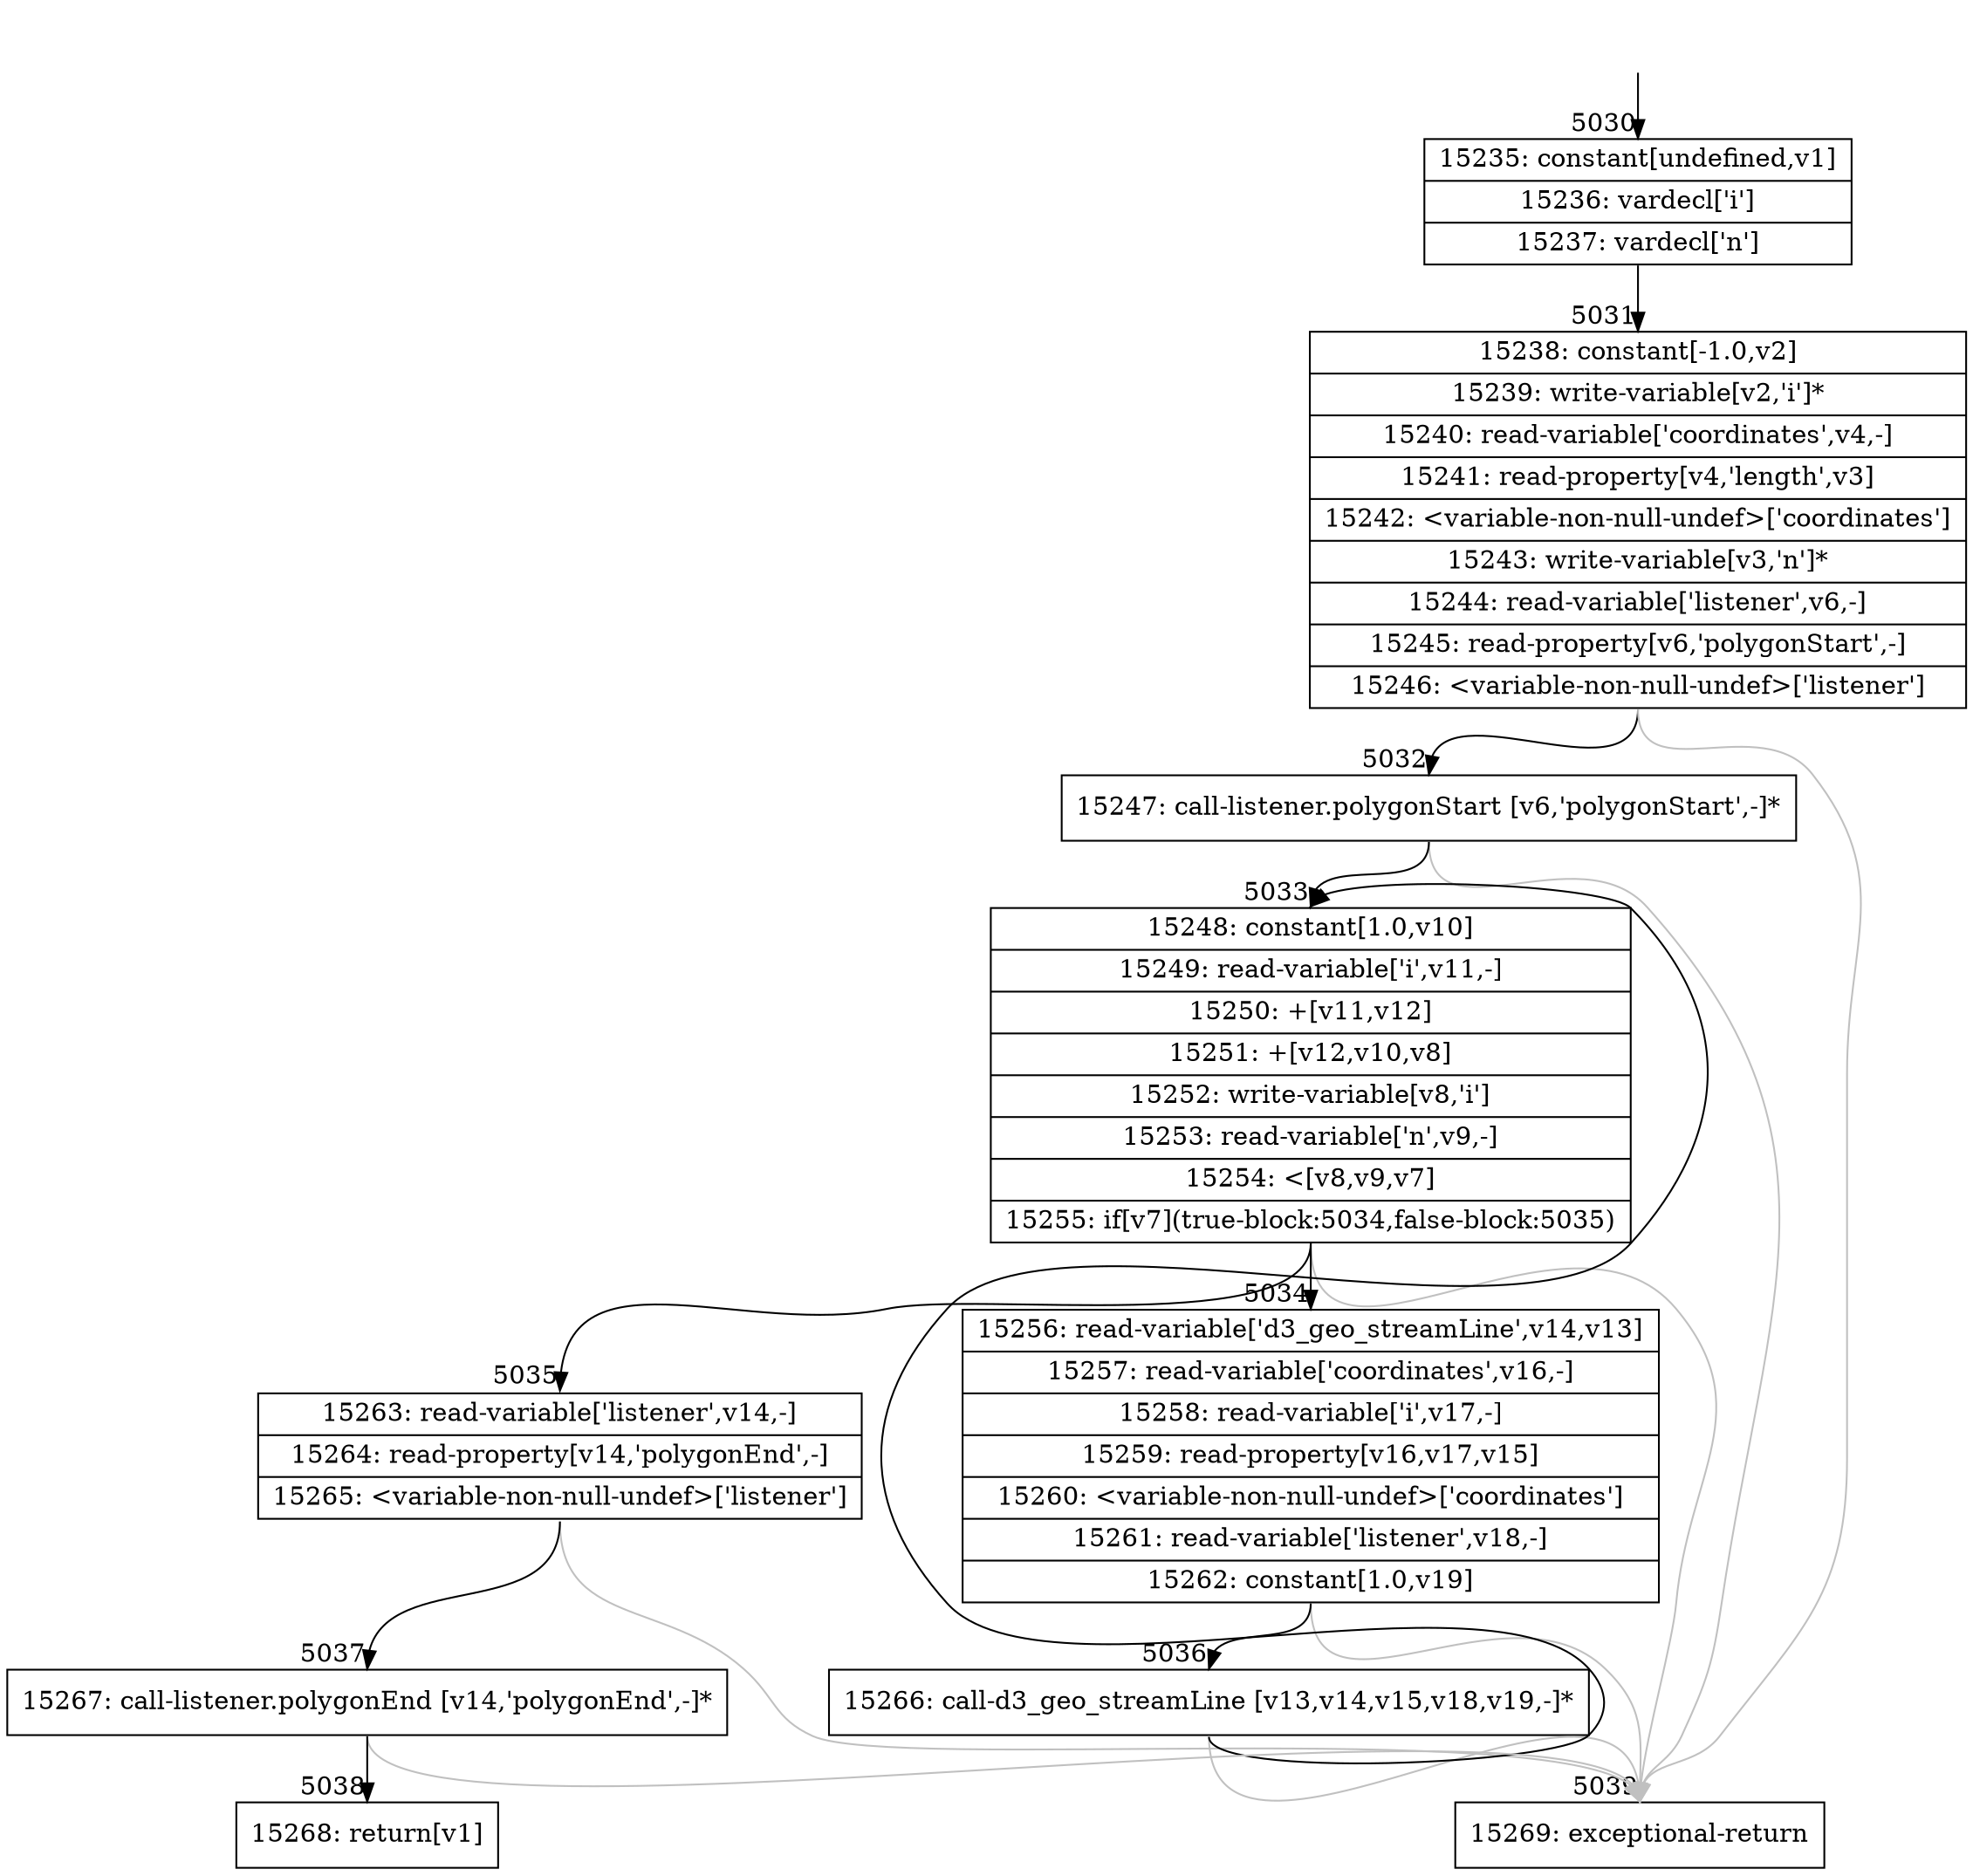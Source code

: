 digraph {
rankdir="TD"
BB_entry480[shape=none,label=""];
BB_entry480 -> BB5030 [tailport=s, headport=n, headlabel="    5030"]
BB5030 [shape=record label="{15235: constant[undefined,v1]|15236: vardecl['i']|15237: vardecl['n']}" ] 
BB5030 -> BB5031 [tailport=s, headport=n, headlabel="      5031"]
BB5031 [shape=record label="{15238: constant[-1.0,v2]|15239: write-variable[v2,'i']*|15240: read-variable['coordinates',v4,-]|15241: read-property[v4,'length',v3]|15242: \<variable-non-null-undef\>['coordinates']|15243: write-variable[v3,'n']*|15244: read-variable['listener',v6,-]|15245: read-property[v6,'polygonStart',-]|15246: \<variable-non-null-undef\>['listener']}" ] 
BB5031 -> BB5032 [tailport=s, headport=n, headlabel="      5032"]
BB5031 -> BB5039 [tailport=s, headport=n, color=gray, headlabel="      5039"]
BB5032 [shape=record label="{15247: call-listener.polygonStart [v6,'polygonStart',-]*}" ] 
BB5032 -> BB5033 [tailport=s, headport=n, headlabel="      5033"]
BB5032 -> BB5039 [tailport=s, headport=n, color=gray]
BB5033 [shape=record label="{15248: constant[1.0,v10]|15249: read-variable['i',v11,-]|15250: +[v11,v12]|15251: +[v12,v10,v8]|15252: write-variable[v8,'i']|15253: read-variable['n',v9,-]|15254: \<[v8,v9,v7]|15255: if[v7](true-block:5034,false-block:5035)}" ] 
BB5033 -> BB5034 [tailport=s, headport=n, headlabel="      5034"]
BB5033 -> BB5035 [tailport=s, headport=n, headlabel="      5035"]
BB5033 -> BB5039 [tailport=s, headport=n, color=gray]
BB5034 [shape=record label="{15256: read-variable['d3_geo_streamLine',v14,v13]|15257: read-variable['coordinates',v16,-]|15258: read-variable['i',v17,-]|15259: read-property[v16,v17,v15]|15260: \<variable-non-null-undef\>['coordinates']|15261: read-variable['listener',v18,-]|15262: constant[1.0,v19]}" ] 
BB5034 -> BB5036 [tailport=s, headport=n, headlabel="      5036"]
BB5034 -> BB5039 [tailport=s, headport=n, color=gray]
BB5035 [shape=record label="{15263: read-variable['listener',v14,-]|15264: read-property[v14,'polygonEnd',-]|15265: \<variable-non-null-undef\>['listener']}" ] 
BB5035 -> BB5037 [tailport=s, headport=n, headlabel="      5037"]
BB5035 -> BB5039 [tailport=s, headport=n, color=gray]
BB5036 [shape=record label="{15266: call-d3_geo_streamLine [v13,v14,v15,v18,v19,-]*}" ] 
BB5036 -> BB5033 [tailport=s, headport=n]
BB5036 -> BB5039 [tailport=s, headport=n, color=gray]
BB5037 [shape=record label="{15267: call-listener.polygonEnd [v14,'polygonEnd',-]*}" ] 
BB5037 -> BB5038 [tailport=s, headport=n, headlabel="      5038"]
BB5037 -> BB5039 [tailport=s, headport=n, color=gray]
BB5038 [shape=record label="{15268: return[v1]}" ] 
BB5039 [shape=record label="{15269: exceptional-return}" ] 
//#$~ 2927
}
